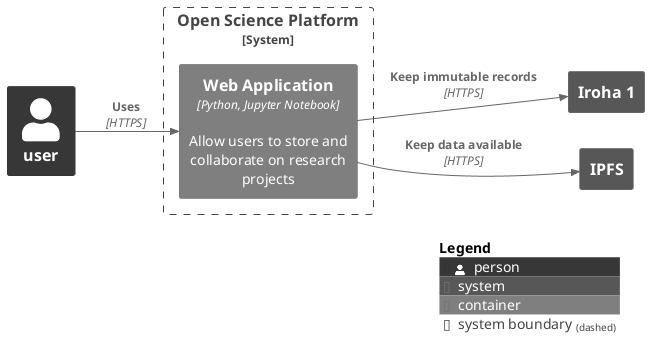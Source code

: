 
@startuml
!include <C4/C4_Container>
skinparam monochrome true
LAYOUT_LEFT_RIGHT()

Person(user, "user")
System_Boundary(c1, "Open Science Platform") {
    Container(web_app, "Web Application", "Python, Jupyter Notebook", "Allow users to store and collaborate on research projects")
}
System(iroha, "Iroha 1")
System(ipfs, "IPFS")

Rel(user, web_app, "Uses", "HTTPS")
Rel(web_app, ipfs, "Keep data available", "HTTPS")
Rel(web_app, iroha, "Keep immutable records", "HTTPS")

SHOW_LEGEND()
@enduml